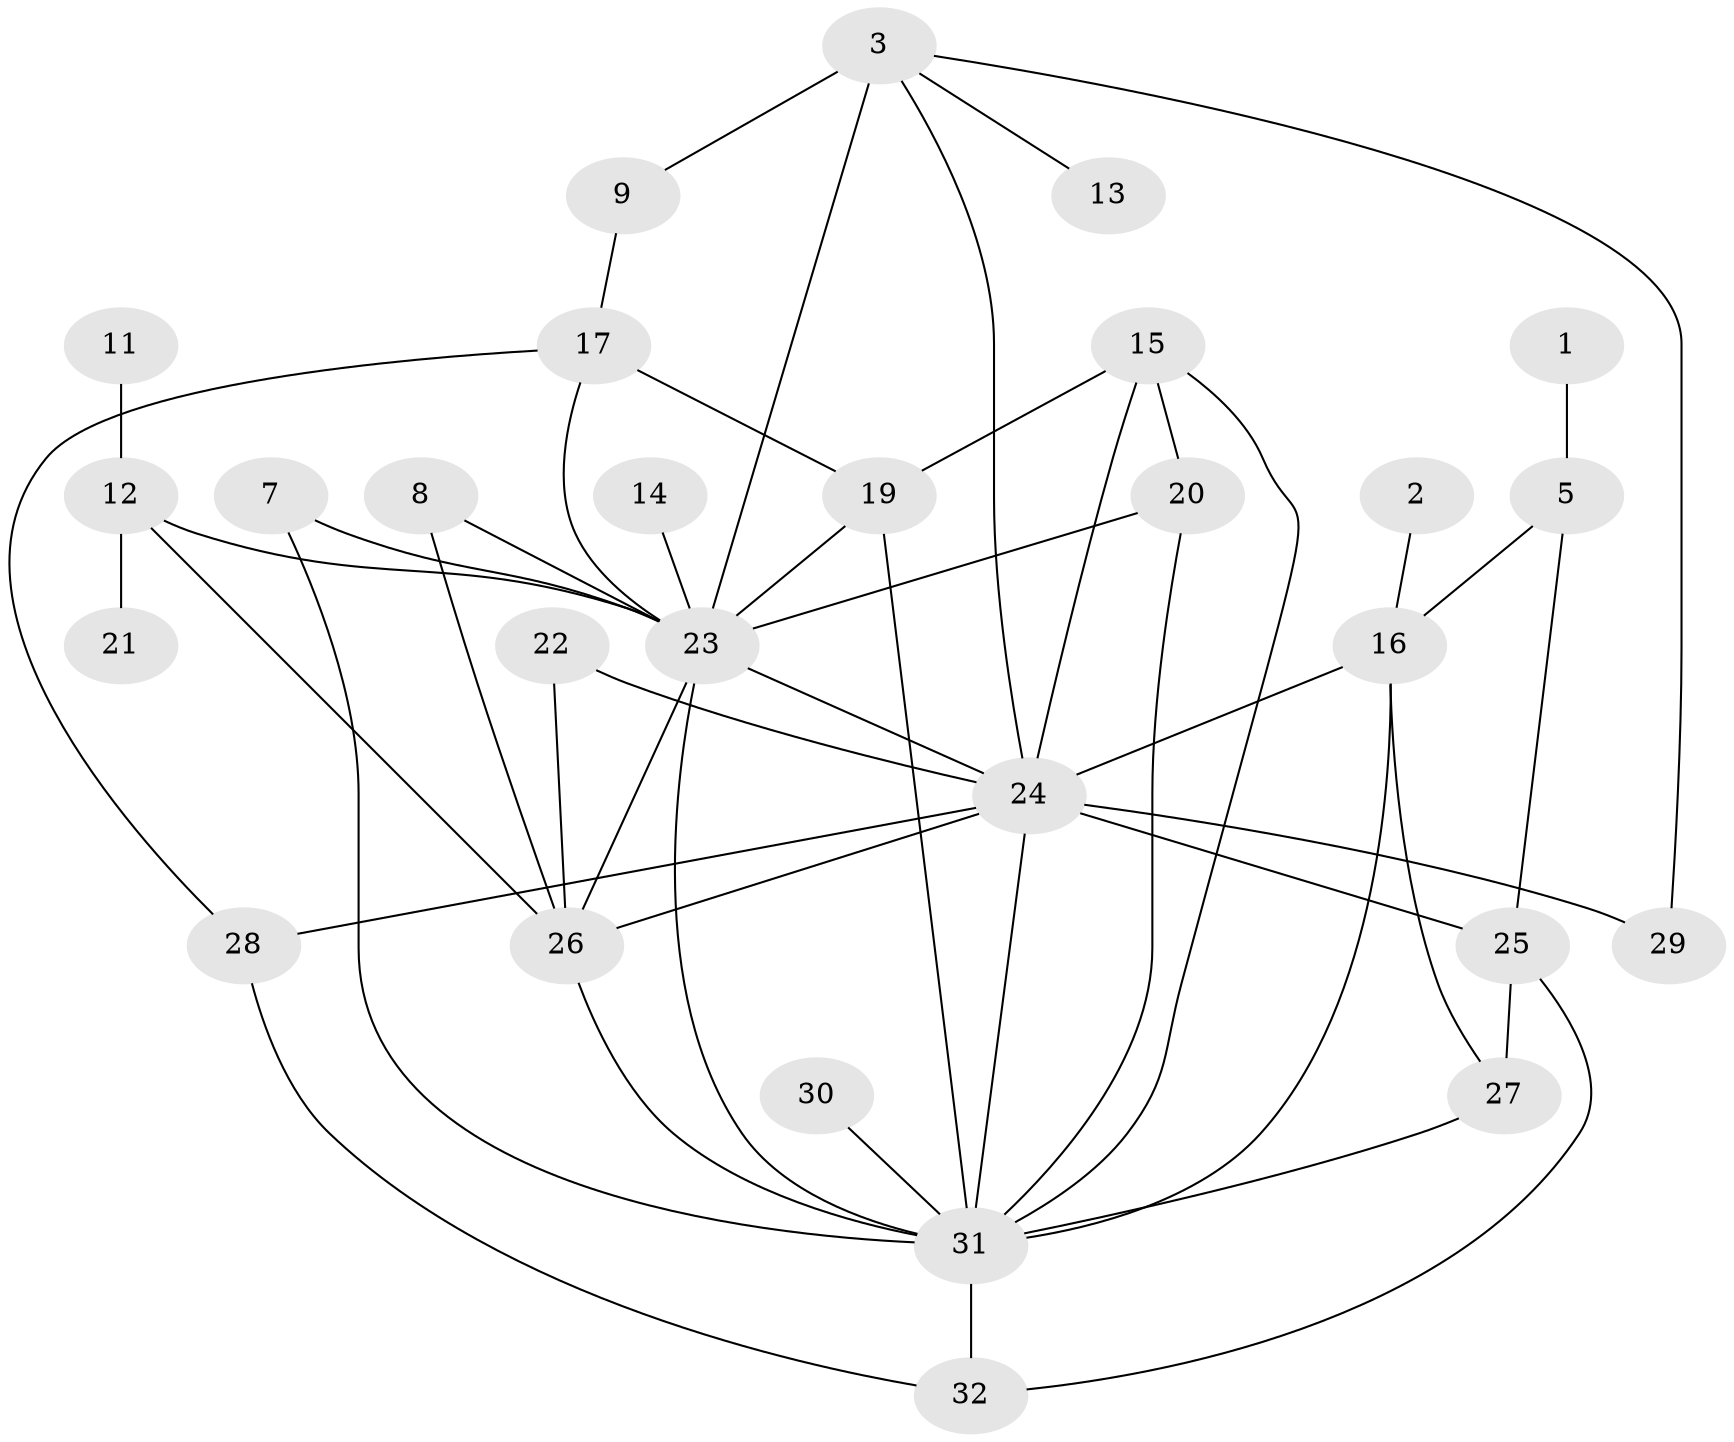 // original degree distribution, {3: 0.20634920634920634, 5: 0.047619047619047616, 2: 0.20634920634920634, 1: 0.20634920634920634, 6: 0.09523809523809523, 0: 0.06349206349206349, 4: 0.14285714285714285, 7: 0.015873015873015872, 8: 0.015873015873015872}
// Generated by graph-tools (version 1.1) at 2025/49/03/09/25 03:49:10]
// undirected, 28 vertices, 50 edges
graph export_dot {
graph [start="1"]
  node [color=gray90,style=filled];
  1;
  2;
  3;
  5;
  7;
  8;
  9;
  11;
  12;
  13;
  14;
  15;
  16;
  17;
  19;
  20;
  21;
  22;
  23;
  24;
  25;
  26;
  27;
  28;
  29;
  30;
  31;
  32;
  1 -- 5 [weight=1.0];
  2 -- 16 [weight=1.0];
  3 -- 9 [weight=1.0];
  3 -- 13 [weight=1.0];
  3 -- 23 [weight=2.0];
  3 -- 24 [weight=1.0];
  3 -- 29 [weight=1.0];
  5 -- 16 [weight=1.0];
  5 -- 25 [weight=1.0];
  7 -- 23 [weight=1.0];
  7 -- 31 [weight=1.0];
  8 -- 23 [weight=1.0];
  8 -- 26 [weight=1.0];
  9 -- 17 [weight=1.0];
  11 -- 12 [weight=1.0];
  12 -- 21 [weight=1.0];
  12 -- 23 [weight=1.0];
  12 -- 26 [weight=1.0];
  14 -- 23 [weight=1.0];
  15 -- 19 [weight=1.0];
  15 -- 20 [weight=1.0];
  15 -- 24 [weight=1.0];
  15 -- 31 [weight=1.0];
  16 -- 24 [weight=1.0];
  16 -- 27 [weight=1.0];
  16 -- 31 [weight=2.0];
  17 -- 19 [weight=1.0];
  17 -- 23 [weight=1.0];
  17 -- 28 [weight=1.0];
  19 -- 23 [weight=1.0];
  19 -- 31 [weight=2.0];
  20 -- 23 [weight=1.0];
  20 -- 31 [weight=1.0];
  22 -- 24 [weight=1.0];
  22 -- 26 [weight=1.0];
  23 -- 24 [weight=2.0];
  23 -- 26 [weight=1.0];
  23 -- 31 [weight=2.0];
  24 -- 25 [weight=1.0];
  24 -- 26 [weight=1.0];
  24 -- 28 [weight=1.0];
  24 -- 29 [weight=1.0];
  24 -- 31 [weight=1.0];
  25 -- 27 [weight=1.0];
  25 -- 32 [weight=1.0];
  26 -- 31 [weight=1.0];
  27 -- 31 [weight=2.0];
  28 -- 32 [weight=1.0];
  30 -- 31 [weight=1.0];
  31 -- 32 [weight=1.0];
}
